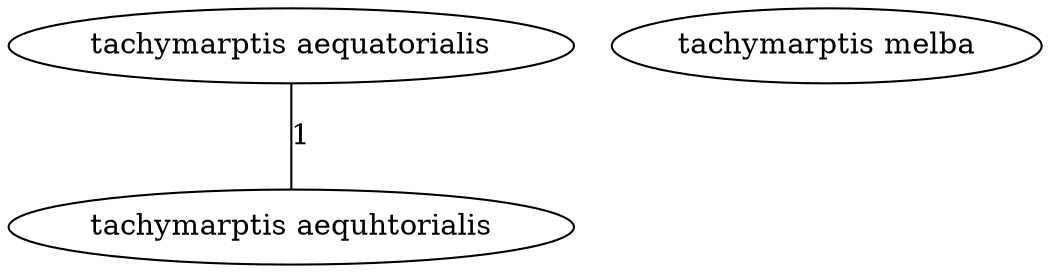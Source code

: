 graph G {
949933 [label="tachymarptis aequatorialis"];
890767 [label="tachymarptis melba"];
2190217 [label="tachymarptis aequhtorialis"];
949933 -- 2190217 [label="1"];
}
